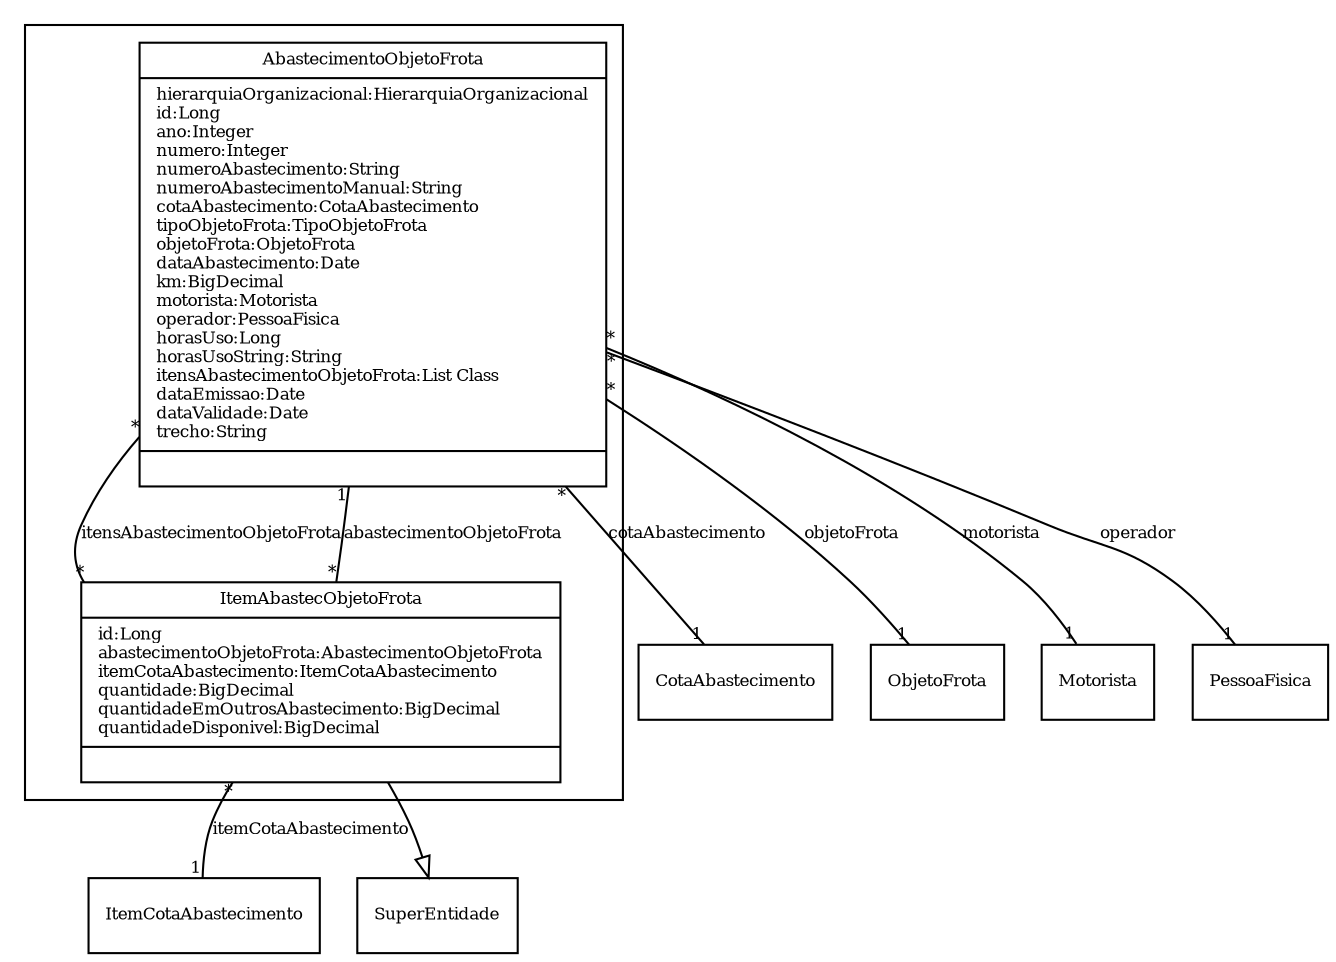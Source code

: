 digraph G{
fontname = "Times-Roman"
fontsize = 8

node [
        fontname = "Times-Roman"
        fontsize = 8
        shape = "record"
]

edge [
        fontname = "Times-Roman"
        fontsize = 8
]

subgraph clusterABASTECIMENTOS
{
AbastecimentoObjetoFrota [label = "{AbastecimentoObjetoFrota|hierarquiaOrganizacional:HierarquiaOrganizacional\lid:Long\lano:Integer\lnumero:Integer\lnumeroAbastecimento:String\lnumeroAbastecimentoManual:String\lcotaAbastecimento:CotaAbastecimento\ltipoObjetoFrota:TipoObjetoFrota\lobjetoFrota:ObjetoFrota\ldataAbastecimento:Date\lkm:BigDecimal\lmotorista:Motorista\loperador:PessoaFisica\lhorasUso:Long\lhorasUsoString:String\litensAbastecimentoObjetoFrota:List Class\ldataEmissao:Date\ldataValidade:Date\ltrecho:String\l|\l}"]
ItemAbastecObjetoFrota [label = "{ItemAbastecObjetoFrota|id:Long\labastecimentoObjetoFrota:AbastecimentoObjetoFrota\litemCotaAbastecimento:ItemCotaAbastecimento\lquantidade:BigDecimal\lquantidadeEmOutrosAbastecimento:BigDecimal\lquantidadeDisponivel:BigDecimal\l|\l}"]
}
edge [arrowhead = "none" headlabel = "1" taillabel = "*"] AbastecimentoObjetoFrota -> CotaAbastecimento [label = "cotaAbastecimento"]
edge [arrowhead = "none" headlabel = "1" taillabel = "*"] AbastecimentoObjetoFrota -> ObjetoFrota [label = "objetoFrota"]
edge [arrowhead = "none" headlabel = "1" taillabel = "*"] AbastecimentoObjetoFrota -> Motorista [label = "motorista"]
edge [arrowhead = "none" headlabel = "1" taillabel = "*"] AbastecimentoObjetoFrota -> PessoaFisica [label = "operador"]
edge [arrowhead = "none" headlabel = "*" taillabel = "*"] AbastecimentoObjetoFrota -> ItemAbastecObjetoFrota [label = "itensAbastecimentoObjetoFrota"]
edge [arrowhead = "none" headlabel = "1" taillabel = "*"] ItemAbastecObjetoFrota -> AbastecimentoObjetoFrota [label = "abastecimentoObjetoFrota"]
edge [arrowhead = "none" headlabel = "1" taillabel = "*"] ItemAbastecObjetoFrota -> ItemCotaAbastecimento [label = "itemCotaAbastecimento"]
edge [ arrowhead = "empty" headlabel = "" taillabel = ""] ItemAbastecObjetoFrota -> SuperEntidade
}
